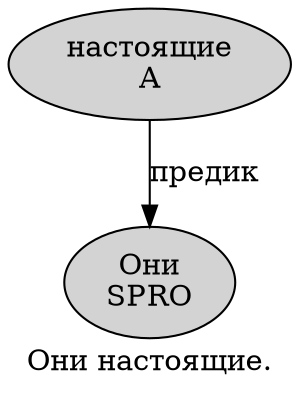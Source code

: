 digraph SENTENCE_522 {
	graph [label="Они настоящие."]
	node [style=filled]
		0 [label="Они
SPRO" color="" fillcolor=lightgray penwidth=1 shape=ellipse]
		1 [label="настоящие
A" color="" fillcolor=lightgray penwidth=1 shape=ellipse]
			1 -> 0 [label="предик"]
}